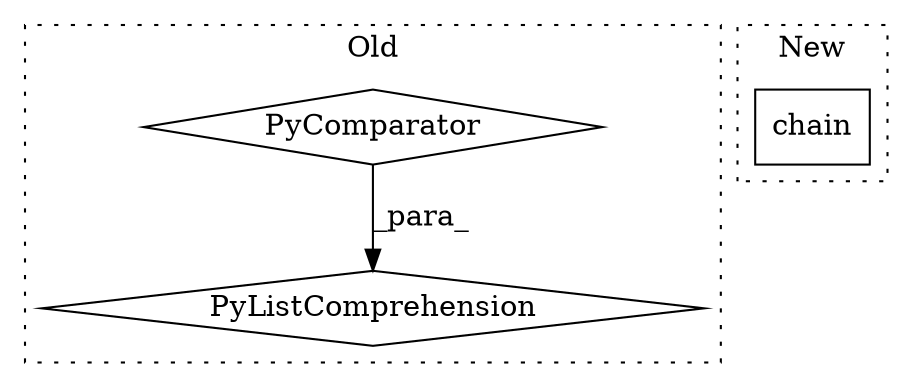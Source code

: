 digraph G {
subgraph cluster0 {
1 [label="PyListComprehension" a="109" s="11008" l="209" shape="diamond"];
3 [label="PyComparator" a="113" s="11170" l="39" shape="diamond"];
label = "Old";
style="dotted";
}
subgraph cluster1 {
2 [label="chain" a="32" s="11619,11765" l="17,-5" shape="box"];
label = "New";
style="dotted";
}
3 -> 1 [label="_para_"];
}